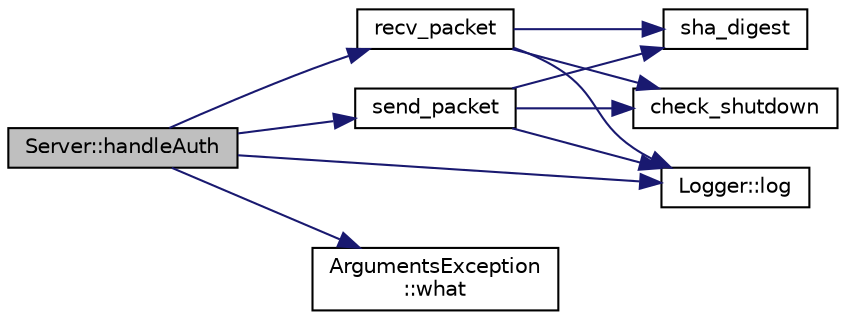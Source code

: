 digraph "Server::handleAuth"
{
  edge [fontname="Helvetica",fontsize="10",labelfontname="Helvetica",labelfontsize="10"];
  node [fontname="Helvetica",fontsize="10",shape=record];
  rankdir="LR";
  Node1 [label="Server::handleAuth",height=0.2,width=0.4,color="black", fillcolor="grey75", style="filled", fontcolor="black"];
  Node1 -> Node2 [color="midnightblue",fontsize="10",style="solid"];
  Node2 [label="recv_packet",height=0.2,width=0.4,color="black", fillcolor="white", style="filled",URL="$Packet_8h.html#adaa6274c063dfae816caaf9a68774698",tooltip="Recieves a SSH_Packet from an SSL socket. Reads each part and assembles it into the structure..."];
  Node2 -> Node3 [color="midnightblue",fontsize="10",style="solid"];
  Node3 [label="check_shutdown",height=0.2,width=0.4,color="black", fillcolor="white", style="filled",URL="$Packet_8cpp.html#acce65f288b2aed7670bee2f6dfbbb882"];
  Node2 -> Node4 [color="midnightblue",fontsize="10",style="solid"];
  Node4 [label="sha_digest",height=0.2,width=0.4,color="black", fillcolor="white", style="filled",URL="$Packet_8cpp.html#a707a865009d80b22ee19d46a59d81e94"];
  Node2 -> Node5 [color="midnightblue",fontsize="10",style="solid"];
  Node5 [label="Logger::log",height=0.2,width=0.4,color="black", fillcolor="white", style="filled",URL="$classLogger.html#aad1588639bb45eab5a33a40fc58d0e94",tooltip="Log formatted data with variable number of arguments (simmilar to printf) "];
  Node1 -> Node5 [color="midnightblue",fontsize="10",style="solid"];
  Node1 -> Node6 [color="midnightblue",fontsize="10",style="solid"];
  Node6 [label="ArgumentsException\l::what",height=0.2,width=0.4,color="black", fillcolor="white", style="filled",URL="$classArgumentsException.html#aa970dadd44c523df99070343c164343c"];
  Node1 -> Node7 [color="midnightblue",fontsize="10",style="solid"];
  Node7 [label="send_packet",height=0.2,width=0.4,color="black", fillcolor="white", style="filled",URL="$Packet_8h.html#a723198aebc9baad8998255313981e357",tooltip="Sends data in form of a SSH_Packet to the SSL socket given. "];
  Node7 -> Node4 [color="midnightblue",fontsize="10",style="solid"];
  Node7 -> Node3 [color="midnightblue",fontsize="10",style="solid"];
  Node7 -> Node5 [color="midnightblue",fontsize="10",style="solid"];
}
